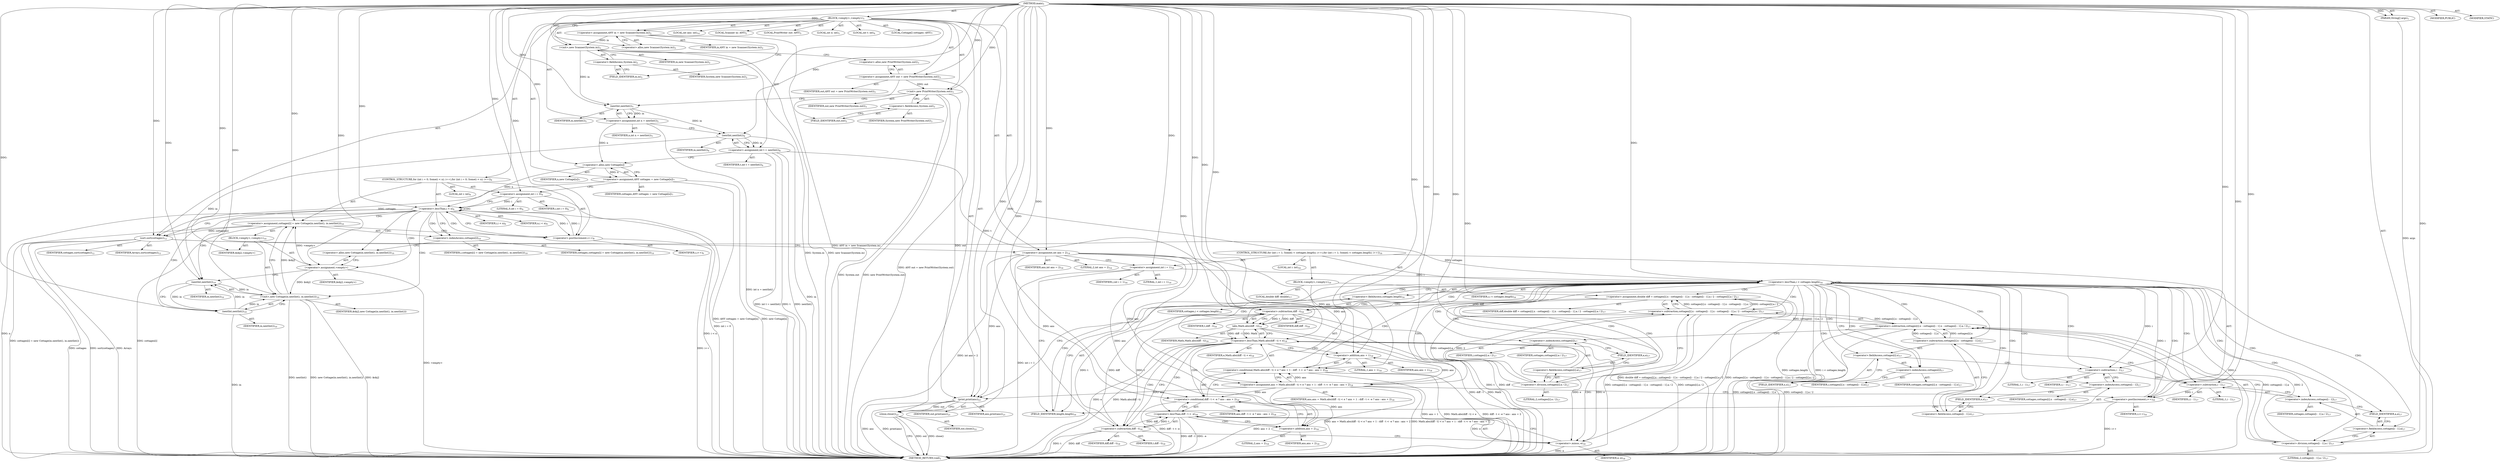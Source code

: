 digraph "main" {  
"21" [label = <(METHOD,main)<SUB>1</SUB>> ]
"22" [label = <(PARAM,String[] args)<SUB>1</SUB>> ]
"23" [label = <(BLOCK,&lt;empty&gt;,&lt;empty&gt;)<SUB>1</SUB>> ]
"4" [label = <(LOCAL,Scanner in: ANY)<SUB>2</SUB>> ]
"24" [label = <(&lt;operator&gt;.assignment,ANY in = new Scanner(System.in))<SUB>2</SUB>> ]
"25" [label = <(IDENTIFIER,in,ANY in = new Scanner(System.in))<SUB>2</SUB>> ]
"26" [label = <(&lt;operator&gt;.alloc,new Scanner(System.in))<SUB>2</SUB>> ]
"27" [label = <(&lt;init&gt;,new Scanner(System.in))<SUB>2</SUB>> ]
"3" [label = <(IDENTIFIER,in,new Scanner(System.in))<SUB>2</SUB>> ]
"28" [label = <(&lt;operator&gt;.fieldAccess,System.in)<SUB>2</SUB>> ]
"29" [label = <(IDENTIFIER,System,new Scanner(System.in))<SUB>2</SUB>> ]
"30" [label = <(FIELD_IDENTIFIER,in,in)<SUB>2</SUB>> ]
"6" [label = <(LOCAL,PrintWriter out: ANY)<SUB>3</SUB>> ]
"31" [label = <(&lt;operator&gt;.assignment,ANY out = new PrintWriter(System.out))<SUB>3</SUB>> ]
"32" [label = <(IDENTIFIER,out,ANY out = new PrintWriter(System.out))<SUB>3</SUB>> ]
"33" [label = <(&lt;operator&gt;.alloc,new PrintWriter(System.out))<SUB>3</SUB>> ]
"34" [label = <(&lt;init&gt;,new PrintWriter(System.out))<SUB>3</SUB>> ]
"5" [label = <(IDENTIFIER,out,new PrintWriter(System.out))<SUB>3</SUB>> ]
"35" [label = <(&lt;operator&gt;.fieldAccess,System.out)<SUB>3</SUB>> ]
"36" [label = <(IDENTIFIER,System,new PrintWriter(System.out))<SUB>3</SUB>> ]
"37" [label = <(FIELD_IDENTIFIER,out,out)<SUB>3</SUB>> ]
"38" [label = <(LOCAL,int n: int)<SUB>5</SUB>> ]
"39" [label = <(&lt;operator&gt;.assignment,int n = nextInt())<SUB>5</SUB>> ]
"40" [label = <(IDENTIFIER,n,int n = nextInt())<SUB>5</SUB>> ]
"41" [label = <(nextInt,nextInt())<SUB>5</SUB>> ]
"42" [label = <(IDENTIFIER,in,nextInt())<SUB>5</SUB>> ]
"43" [label = <(LOCAL,int t: int)<SUB>6</SUB>> ]
"44" [label = <(&lt;operator&gt;.assignment,int t = nextInt())<SUB>6</SUB>> ]
"45" [label = <(IDENTIFIER,t,int t = nextInt())<SUB>6</SUB>> ]
"46" [label = <(nextInt,nextInt())<SUB>6</SUB>> ]
"47" [label = <(IDENTIFIER,in,nextInt())<SUB>6</SUB>> ]
"48" [label = <(LOCAL,Cottage[] cottages: ANY)<SUB>7</SUB>> ]
"49" [label = <(&lt;operator&gt;.assignment,ANY cottages = new Cottage[n])<SUB>7</SUB>> ]
"50" [label = <(IDENTIFIER,cottages,ANY cottages = new Cottage[n])<SUB>7</SUB>> ]
"51" [label = <(&lt;operator&gt;.alloc,new Cottage[n])> ]
"52" [label = <(IDENTIFIER,n,new Cottage[n])<SUB>7</SUB>> ]
"53" [label = <(CONTROL_STRUCTURE,for (int i = 0; Some(i &lt; n); i++),for (int i = 0; Some(i &lt; n); i++))<SUB>9</SUB>> ]
"54" [label = <(LOCAL,int i: int)<SUB>9</SUB>> ]
"55" [label = <(&lt;operator&gt;.assignment,int i = 0)<SUB>9</SUB>> ]
"56" [label = <(IDENTIFIER,i,int i = 0)<SUB>9</SUB>> ]
"57" [label = <(LITERAL,0,int i = 0)<SUB>9</SUB>> ]
"58" [label = <(&lt;operator&gt;.lessThan,i &lt; n)<SUB>9</SUB>> ]
"59" [label = <(IDENTIFIER,i,i &lt; n)<SUB>9</SUB>> ]
"60" [label = <(IDENTIFIER,n,i &lt; n)<SUB>9</SUB>> ]
"61" [label = <(&lt;operator&gt;.postIncrement,i++)<SUB>9</SUB>> ]
"62" [label = <(IDENTIFIER,i,i++)<SUB>9</SUB>> ]
"63" [label = <(&lt;operator&gt;.assignment,cottages[i] = new Cottage(in.nextInt(), in.nextInt()))<SUB>10</SUB>> ]
"64" [label = <(&lt;operator&gt;.indexAccess,cottages[i])<SUB>10</SUB>> ]
"65" [label = <(IDENTIFIER,cottages,cottages[i] = new Cottage(in.nextInt(), in.nextInt()))<SUB>10</SUB>> ]
"66" [label = <(IDENTIFIER,i,cottages[i] = new Cottage(in.nextInt(), in.nextInt()))<SUB>10</SUB>> ]
"67" [label = <(BLOCK,&lt;empty&gt;,&lt;empty&gt;)<SUB>10</SUB>> ]
"68" [label = <(&lt;operator&gt;.assignment,&lt;empty&gt;)> ]
"69" [label = <(IDENTIFIER,$obj2,&lt;empty&gt;)> ]
"70" [label = <(&lt;operator&gt;.alloc,new Cottage(in.nextInt(), in.nextInt()))<SUB>10</SUB>> ]
"71" [label = <(&lt;init&gt;,new Cottage(in.nextInt(), in.nextInt()))<SUB>10</SUB>> ]
"72" [label = <(IDENTIFIER,$obj2,new Cottage(in.nextInt(), in.nextInt()))> ]
"73" [label = <(nextInt,nextInt())<SUB>10</SUB>> ]
"74" [label = <(IDENTIFIER,in,nextInt())<SUB>10</SUB>> ]
"75" [label = <(nextInt,nextInt())<SUB>10</SUB>> ]
"76" [label = <(IDENTIFIER,in,nextInt())<SUB>10</SUB>> ]
"77" [label = <(IDENTIFIER,$obj2,&lt;empty&gt;)> ]
"78" [label = <(sort,sort(cottages))<SUB>12</SUB>> ]
"79" [label = <(IDENTIFIER,Arrays,sort(cottages))<SUB>12</SUB>> ]
"80" [label = <(IDENTIFIER,cottages,sort(cottages))<SUB>12</SUB>> ]
"81" [label = <(LOCAL,int ans: int)<SUB>14</SUB>> ]
"82" [label = <(&lt;operator&gt;.assignment,int ans = 2)<SUB>14</SUB>> ]
"83" [label = <(IDENTIFIER,ans,int ans = 2)<SUB>14</SUB>> ]
"84" [label = <(LITERAL,2,int ans = 2)<SUB>14</SUB>> ]
"85" [label = <(CONTROL_STRUCTURE,for (int i = 1; Some(i &lt; cottages.length); i++),for (int i = 1; Some(i &lt; cottages.length); i++))<SUB>16</SUB>> ]
"86" [label = <(LOCAL,int i: int)<SUB>16</SUB>> ]
"87" [label = <(&lt;operator&gt;.assignment,int i = 1)<SUB>16</SUB>> ]
"88" [label = <(IDENTIFIER,i,int i = 1)<SUB>16</SUB>> ]
"89" [label = <(LITERAL,1,int i = 1)<SUB>16</SUB>> ]
"90" [label = <(&lt;operator&gt;.lessThan,i &lt; cottages.length)<SUB>16</SUB>> ]
"91" [label = <(IDENTIFIER,i,i &lt; cottages.length)<SUB>16</SUB>> ]
"92" [label = <(&lt;operator&gt;.fieldAccess,cottages.length)<SUB>16</SUB>> ]
"93" [label = <(IDENTIFIER,cottages,i &lt; cottages.length)<SUB>16</SUB>> ]
"94" [label = <(FIELD_IDENTIFIER,length,length)<SUB>16</SUB>> ]
"95" [label = <(&lt;operator&gt;.postIncrement,i++)<SUB>16</SUB>> ]
"96" [label = <(IDENTIFIER,i,i++)<SUB>16</SUB>> ]
"97" [label = <(BLOCK,&lt;empty&gt;,&lt;empty&gt;)<SUB>16</SUB>> ]
"98" [label = <(LOCAL,double diff: double)<SUB>17</SUB>> ]
"99" [label = <(&lt;operator&gt;.assignment,double diff = cottages[i].x - cottages[i - 1].x - cottages[i - 1].a / 2 - cottages[i].a / 2)<SUB>17</SUB>> ]
"100" [label = <(IDENTIFIER,diff,double diff = cottages[i].x - cottages[i - 1].x - cottages[i - 1].a / 2 - cottages[i].a / 2)<SUB>17</SUB>> ]
"101" [label = <(&lt;operator&gt;.subtraction,cottages[i].x - cottages[i - 1].x - cottages[i - 1].a / 2 - cottages[i].a / 2)<SUB>17</SUB>> ]
"102" [label = <(&lt;operator&gt;.subtraction,cottages[i].x - cottages[i - 1].x - cottages[i - 1].a / 2)<SUB>17</SUB>> ]
"103" [label = <(&lt;operator&gt;.subtraction,cottages[i].x - cottages[i - 1].x)<SUB>17</SUB>> ]
"104" [label = <(&lt;operator&gt;.fieldAccess,cottages[i].x)<SUB>17</SUB>> ]
"105" [label = <(&lt;operator&gt;.indexAccess,cottages[i])<SUB>17</SUB>> ]
"106" [label = <(IDENTIFIER,cottages,cottages[i].x - cottages[i - 1].x)<SUB>17</SUB>> ]
"107" [label = <(IDENTIFIER,i,cottages[i].x - cottages[i - 1].x)<SUB>17</SUB>> ]
"108" [label = <(FIELD_IDENTIFIER,x,x)<SUB>17</SUB>> ]
"109" [label = <(&lt;operator&gt;.fieldAccess,cottages[i - 1].x)<SUB>17</SUB>> ]
"110" [label = <(&lt;operator&gt;.indexAccess,cottages[i - 1])<SUB>17</SUB>> ]
"111" [label = <(IDENTIFIER,cottages,cottages[i].x - cottages[i - 1].x)<SUB>17</SUB>> ]
"112" [label = <(&lt;operator&gt;.subtraction,i - 1)<SUB>17</SUB>> ]
"113" [label = <(IDENTIFIER,i,i - 1)<SUB>17</SUB>> ]
"114" [label = <(LITERAL,1,i - 1)<SUB>17</SUB>> ]
"115" [label = <(FIELD_IDENTIFIER,x,x)<SUB>17</SUB>> ]
"116" [label = <(&lt;operator&gt;.division,cottages[i - 1].a / 2)<SUB>17</SUB>> ]
"117" [label = <(&lt;operator&gt;.fieldAccess,cottages[i - 1].a)<SUB>17</SUB>> ]
"118" [label = <(&lt;operator&gt;.indexAccess,cottages[i - 1])<SUB>17</SUB>> ]
"119" [label = <(IDENTIFIER,cottages,cottages[i - 1].a / 2)<SUB>17</SUB>> ]
"120" [label = <(&lt;operator&gt;.subtraction,i - 1)<SUB>17</SUB>> ]
"121" [label = <(IDENTIFIER,i,i - 1)<SUB>17</SUB>> ]
"122" [label = <(LITERAL,1,i - 1)<SUB>17</SUB>> ]
"123" [label = <(FIELD_IDENTIFIER,a,a)<SUB>17</SUB>> ]
"124" [label = <(LITERAL,2,cottages[i - 1].a / 2)<SUB>17</SUB>> ]
"125" [label = <(&lt;operator&gt;.division,cottages[i].a / 2)<SUB>17</SUB>> ]
"126" [label = <(&lt;operator&gt;.fieldAccess,cottages[i].a)<SUB>17</SUB>> ]
"127" [label = <(&lt;operator&gt;.indexAccess,cottages[i])<SUB>17</SUB>> ]
"128" [label = <(IDENTIFIER,cottages,cottages[i].a / 2)<SUB>17</SUB>> ]
"129" [label = <(IDENTIFIER,i,cottages[i].a / 2)<SUB>17</SUB>> ]
"130" [label = <(FIELD_IDENTIFIER,a,a)<SUB>17</SUB>> ]
"131" [label = <(LITERAL,2,cottages[i].a / 2)<SUB>17</SUB>> ]
"132" [label = <(&lt;operator&gt;.assignment,ans = Math.abs(diff - t) &lt; e ? ans + 1 : diff - t &lt; -e ? ans : ans + 2)<SUB>18</SUB>> ]
"133" [label = <(IDENTIFIER,ans,ans = Math.abs(diff - t) &lt; e ? ans + 1 : diff - t &lt; -e ? ans : ans + 2)<SUB>18</SUB>> ]
"134" [label = <(&lt;operator&gt;.conditional,Math.abs(diff - t) &lt; e ? ans + 1 : diff - t &lt; -e ? ans : ans + 2)<SUB>18</SUB>> ]
"135" [label = <(&lt;operator&gt;.lessThan,Math.abs(diff - t) &lt; e)<SUB>18</SUB>> ]
"136" [label = <(abs,Math.abs(diff - t))<SUB>18</SUB>> ]
"137" [label = <(IDENTIFIER,Math,Math.abs(diff - t))<SUB>18</SUB>> ]
"138" [label = <(&lt;operator&gt;.subtraction,diff - t)<SUB>18</SUB>> ]
"139" [label = <(IDENTIFIER,diff,diff - t)<SUB>18</SUB>> ]
"140" [label = <(IDENTIFIER,t,diff - t)<SUB>18</SUB>> ]
"141" [label = <(IDENTIFIER,e,Math.abs(diff - t) &lt; e)<SUB>18</SUB>> ]
"142" [label = <(&lt;operator&gt;.addition,ans + 1)<SUB>18</SUB>> ]
"143" [label = <(IDENTIFIER,ans,ans + 1)<SUB>18</SUB>> ]
"144" [label = <(LITERAL,1,ans + 1)<SUB>18</SUB>> ]
"145" [label = <(&lt;operator&gt;.conditional,diff - t &lt; -e ? ans : ans + 2)<SUB>18</SUB>> ]
"146" [label = <(&lt;operator&gt;.lessThan,diff - t &lt; -e)<SUB>18</SUB>> ]
"147" [label = <(&lt;operator&gt;.subtraction,diff - t)<SUB>18</SUB>> ]
"148" [label = <(IDENTIFIER,diff,diff - t)<SUB>18</SUB>> ]
"149" [label = <(IDENTIFIER,t,diff - t)<SUB>18</SUB>> ]
"150" [label = <(&lt;operator&gt;.minus,-e)<SUB>18</SUB>> ]
"151" [label = <(IDENTIFIER,e,-e)<SUB>18</SUB>> ]
"152" [label = <(IDENTIFIER,ans,diff - t &lt; -e ? ans : ans + 2)<SUB>18</SUB>> ]
"153" [label = <(&lt;operator&gt;.addition,ans + 2)<SUB>18</SUB>> ]
"154" [label = <(IDENTIFIER,ans,ans + 2)<SUB>18</SUB>> ]
"155" [label = <(LITERAL,2,ans + 2)<SUB>18</SUB>> ]
"156" [label = <(print,print(ans))<SUB>21</SUB>> ]
"157" [label = <(IDENTIFIER,out,print(ans))<SUB>21</SUB>> ]
"158" [label = <(IDENTIFIER,ans,print(ans))<SUB>21</SUB>> ]
"159" [label = <(close,close())<SUB>22</SUB>> ]
"160" [label = <(IDENTIFIER,out,close())<SUB>22</SUB>> ]
"161" [label = <(MODIFIER,PUBLIC)> ]
"162" [label = <(MODIFIER,STATIC)> ]
"163" [label = <(METHOD_RETURN,void)<SUB>1</SUB>> ]
  "21" -> "22"  [ label = "AST: "] 
  "21" -> "23"  [ label = "AST: "] 
  "21" -> "161"  [ label = "AST: "] 
  "21" -> "162"  [ label = "AST: "] 
  "21" -> "163"  [ label = "AST: "] 
  "23" -> "4"  [ label = "AST: "] 
  "23" -> "24"  [ label = "AST: "] 
  "23" -> "27"  [ label = "AST: "] 
  "23" -> "6"  [ label = "AST: "] 
  "23" -> "31"  [ label = "AST: "] 
  "23" -> "34"  [ label = "AST: "] 
  "23" -> "38"  [ label = "AST: "] 
  "23" -> "39"  [ label = "AST: "] 
  "23" -> "43"  [ label = "AST: "] 
  "23" -> "44"  [ label = "AST: "] 
  "23" -> "48"  [ label = "AST: "] 
  "23" -> "49"  [ label = "AST: "] 
  "23" -> "53"  [ label = "AST: "] 
  "23" -> "78"  [ label = "AST: "] 
  "23" -> "81"  [ label = "AST: "] 
  "23" -> "82"  [ label = "AST: "] 
  "23" -> "85"  [ label = "AST: "] 
  "23" -> "156"  [ label = "AST: "] 
  "23" -> "159"  [ label = "AST: "] 
  "24" -> "25"  [ label = "AST: "] 
  "24" -> "26"  [ label = "AST: "] 
  "27" -> "3"  [ label = "AST: "] 
  "27" -> "28"  [ label = "AST: "] 
  "28" -> "29"  [ label = "AST: "] 
  "28" -> "30"  [ label = "AST: "] 
  "31" -> "32"  [ label = "AST: "] 
  "31" -> "33"  [ label = "AST: "] 
  "34" -> "5"  [ label = "AST: "] 
  "34" -> "35"  [ label = "AST: "] 
  "35" -> "36"  [ label = "AST: "] 
  "35" -> "37"  [ label = "AST: "] 
  "39" -> "40"  [ label = "AST: "] 
  "39" -> "41"  [ label = "AST: "] 
  "41" -> "42"  [ label = "AST: "] 
  "44" -> "45"  [ label = "AST: "] 
  "44" -> "46"  [ label = "AST: "] 
  "46" -> "47"  [ label = "AST: "] 
  "49" -> "50"  [ label = "AST: "] 
  "49" -> "51"  [ label = "AST: "] 
  "51" -> "52"  [ label = "AST: "] 
  "53" -> "54"  [ label = "AST: "] 
  "53" -> "55"  [ label = "AST: "] 
  "53" -> "58"  [ label = "AST: "] 
  "53" -> "61"  [ label = "AST: "] 
  "53" -> "63"  [ label = "AST: "] 
  "55" -> "56"  [ label = "AST: "] 
  "55" -> "57"  [ label = "AST: "] 
  "58" -> "59"  [ label = "AST: "] 
  "58" -> "60"  [ label = "AST: "] 
  "61" -> "62"  [ label = "AST: "] 
  "63" -> "64"  [ label = "AST: "] 
  "63" -> "67"  [ label = "AST: "] 
  "64" -> "65"  [ label = "AST: "] 
  "64" -> "66"  [ label = "AST: "] 
  "67" -> "68"  [ label = "AST: "] 
  "67" -> "71"  [ label = "AST: "] 
  "67" -> "77"  [ label = "AST: "] 
  "68" -> "69"  [ label = "AST: "] 
  "68" -> "70"  [ label = "AST: "] 
  "71" -> "72"  [ label = "AST: "] 
  "71" -> "73"  [ label = "AST: "] 
  "71" -> "75"  [ label = "AST: "] 
  "73" -> "74"  [ label = "AST: "] 
  "75" -> "76"  [ label = "AST: "] 
  "78" -> "79"  [ label = "AST: "] 
  "78" -> "80"  [ label = "AST: "] 
  "82" -> "83"  [ label = "AST: "] 
  "82" -> "84"  [ label = "AST: "] 
  "85" -> "86"  [ label = "AST: "] 
  "85" -> "87"  [ label = "AST: "] 
  "85" -> "90"  [ label = "AST: "] 
  "85" -> "95"  [ label = "AST: "] 
  "85" -> "97"  [ label = "AST: "] 
  "87" -> "88"  [ label = "AST: "] 
  "87" -> "89"  [ label = "AST: "] 
  "90" -> "91"  [ label = "AST: "] 
  "90" -> "92"  [ label = "AST: "] 
  "92" -> "93"  [ label = "AST: "] 
  "92" -> "94"  [ label = "AST: "] 
  "95" -> "96"  [ label = "AST: "] 
  "97" -> "98"  [ label = "AST: "] 
  "97" -> "99"  [ label = "AST: "] 
  "97" -> "132"  [ label = "AST: "] 
  "99" -> "100"  [ label = "AST: "] 
  "99" -> "101"  [ label = "AST: "] 
  "101" -> "102"  [ label = "AST: "] 
  "101" -> "125"  [ label = "AST: "] 
  "102" -> "103"  [ label = "AST: "] 
  "102" -> "116"  [ label = "AST: "] 
  "103" -> "104"  [ label = "AST: "] 
  "103" -> "109"  [ label = "AST: "] 
  "104" -> "105"  [ label = "AST: "] 
  "104" -> "108"  [ label = "AST: "] 
  "105" -> "106"  [ label = "AST: "] 
  "105" -> "107"  [ label = "AST: "] 
  "109" -> "110"  [ label = "AST: "] 
  "109" -> "115"  [ label = "AST: "] 
  "110" -> "111"  [ label = "AST: "] 
  "110" -> "112"  [ label = "AST: "] 
  "112" -> "113"  [ label = "AST: "] 
  "112" -> "114"  [ label = "AST: "] 
  "116" -> "117"  [ label = "AST: "] 
  "116" -> "124"  [ label = "AST: "] 
  "117" -> "118"  [ label = "AST: "] 
  "117" -> "123"  [ label = "AST: "] 
  "118" -> "119"  [ label = "AST: "] 
  "118" -> "120"  [ label = "AST: "] 
  "120" -> "121"  [ label = "AST: "] 
  "120" -> "122"  [ label = "AST: "] 
  "125" -> "126"  [ label = "AST: "] 
  "125" -> "131"  [ label = "AST: "] 
  "126" -> "127"  [ label = "AST: "] 
  "126" -> "130"  [ label = "AST: "] 
  "127" -> "128"  [ label = "AST: "] 
  "127" -> "129"  [ label = "AST: "] 
  "132" -> "133"  [ label = "AST: "] 
  "132" -> "134"  [ label = "AST: "] 
  "134" -> "135"  [ label = "AST: "] 
  "134" -> "142"  [ label = "AST: "] 
  "134" -> "145"  [ label = "AST: "] 
  "135" -> "136"  [ label = "AST: "] 
  "135" -> "141"  [ label = "AST: "] 
  "136" -> "137"  [ label = "AST: "] 
  "136" -> "138"  [ label = "AST: "] 
  "138" -> "139"  [ label = "AST: "] 
  "138" -> "140"  [ label = "AST: "] 
  "142" -> "143"  [ label = "AST: "] 
  "142" -> "144"  [ label = "AST: "] 
  "145" -> "146"  [ label = "AST: "] 
  "145" -> "152"  [ label = "AST: "] 
  "145" -> "153"  [ label = "AST: "] 
  "146" -> "147"  [ label = "AST: "] 
  "146" -> "150"  [ label = "AST: "] 
  "147" -> "148"  [ label = "AST: "] 
  "147" -> "149"  [ label = "AST: "] 
  "150" -> "151"  [ label = "AST: "] 
  "153" -> "154"  [ label = "AST: "] 
  "153" -> "155"  [ label = "AST: "] 
  "156" -> "157"  [ label = "AST: "] 
  "156" -> "158"  [ label = "AST: "] 
  "159" -> "160"  [ label = "AST: "] 
  "24" -> "30"  [ label = "CFG: "] 
  "27" -> "33"  [ label = "CFG: "] 
  "31" -> "37"  [ label = "CFG: "] 
  "34" -> "41"  [ label = "CFG: "] 
  "39" -> "46"  [ label = "CFG: "] 
  "44" -> "51"  [ label = "CFG: "] 
  "49" -> "55"  [ label = "CFG: "] 
  "78" -> "82"  [ label = "CFG: "] 
  "82" -> "87"  [ label = "CFG: "] 
  "156" -> "159"  [ label = "CFG: "] 
  "159" -> "163"  [ label = "CFG: "] 
  "26" -> "24"  [ label = "CFG: "] 
  "28" -> "27"  [ label = "CFG: "] 
  "33" -> "31"  [ label = "CFG: "] 
  "35" -> "34"  [ label = "CFG: "] 
  "41" -> "39"  [ label = "CFG: "] 
  "46" -> "44"  [ label = "CFG: "] 
  "51" -> "49"  [ label = "CFG: "] 
  "55" -> "58"  [ label = "CFG: "] 
  "58" -> "64"  [ label = "CFG: "] 
  "58" -> "78"  [ label = "CFG: "] 
  "61" -> "58"  [ label = "CFG: "] 
  "63" -> "61"  [ label = "CFG: "] 
  "87" -> "94"  [ label = "CFG: "] 
  "90" -> "105"  [ label = "CFG: "] 
  "90" -> "156"  [ label = "CFG: "] 
  "95" -> "94"  [ label = "CFG: "] 
  "30" -> "28"  [ label = "CFG: "] 
  "37" -> "35"  [ label = "CFG: "] 
  "64" -> "70"  [ label = "CFG: "] 
  "92" -> "90"  [ label = "CFG: "] 
  "99" -> "138"  [ label = "CFG: "] 
  "132" -> "95"  [ label = "CFG: "] 
  "68" -> "73"  [ label = "CFG: "] 
  "71" -> "63"  [ label = "CFG: "] 
  "94" -> "92"  [ label = "CFG: "] 
  "101" -> "99"  [ label = "CFG: "] 
  "134" -> "132"  [ label = "CFG: "] 
  "70" -> "68"  [ label = "CFG: "] 
  "73" -> "75"  [ label = "CFG: "] 
  "75" -> "71"  [ label = "CFG: "] 
  "102" -> "127"  [ label = "CFG: "] 
  "125" -> "101"  [ label = "CFG: "] 
  "135" -> "142"  [ label = "CFG: "] 
  "135" -> "147"  [ label = "CFG: "] 
  "142" -> "134"  [ label = "CFG: "] 
  "145" -> "134"  [ label = "CFG: "] 
  "103" -> "120"  [ label = "CFG: "] 
  "116" -> "102"  [ label = "CFG: "] 
  "126" -> "125"  [ label = "CFG: "] 
  "136" -> "135"  [ label = "CFG: "] 
  "146" -> "145"  [ label = "CFG: "] 
  "146" -> "153"  [ label = "CFG: "] 
  "153" -> "145"  [ label = "CFG: "] 
  "104" -> "112"  [ label = "CFG: "] 
  "109" -> "103"  [ label = "CFG: "] 
  "117" -> "116"  [ label = "CFG: "] 
  "127" -> "130"  [ label = "CFG: "] 
  "130" -> "126"  [ label = "CFG: "] 
  "138" -> "136"  [ label = "CFG: "] 
  "147" -> "150"  [ label = "CFG: "] 
  "150" -> "146"  [ label = "CFG: "] 
  "105" -> "108"  [ label = "CFG: "] 
  "108" -> "104"  [ label = "CFG: "] 
  "110" -> "115"  [ label = "CFG: "] 
  "115" -> "109"  [ label = "CFG: "] 
  "118" -> "123"  [ label = "CFG: "] 
  "123" -> "117"  [ label = "CFG: "] 
  "112" -> "110"  [ label = "CFG: "] 
  "120" -> "118"  [ label = "CFG: "] 
  "21" -> "26"  [ label = "CFG: "] 
  "22" -> "163"  [ label = "DDG: args"] 
  "24" -> "163"  [ label = "DDG: ANY in = new Scanner(System.in)"] 
  "27" -> "163"  [ label = "DDG: System.in"] 
  "27" -> "163"  [ label = "DDG: new Scanner(System.in)"] 
  "31" -> "163"  [ label = "DDG: ANY out = new PrintWriter(System.out)"] 
  "34" -> "163"  [ label = "DDG: System.out"] 
  "34" -> "163"  [ label = "DDG: new PrintWriter(System.out)"] 
  "39" -> "163"  [ label = "DDG: int n = nextInt()"] 
  "44" -> "163"  [ label = "DDG: t"] 
  "46" -> "163"  [ label = "DDG: in"] 
  "44" -> "163"  [ label = "DDG: nextInt()"] 
  "44" -> "163"  [ label = "DDG: int t = nextInt()"] 
  "49" -> "163"  [ label = "DDG: new Cottage[n]"] 
  "49" -> "163"  [ label = "DDG: ANY cottages = new Cottage[n]"] 
  "55" -> "163"  [ label = "DDG: int i = 0"] 
  "58" -> "163"  [ label = "DDG: n"] 
  "58" -> "163"  [ label = "DDG: i &lt; n"] 
  "78" -> "163"  [ label = "DDG: cottages"] 
  "78" -> "163"  [ label = "DDG: sort(cottages)"] 
  "82" -> "163"  [ label = "DDG: int ans = 2"] 
  "87" -> "163"  [ label = "DDG: int i = 1"] 
  "90" -> "163"  [ label = "DDG: i"] 
  "90" -> "163"  [ label = "DDG: cottages.length"] 
  "90" -> "163"  [ label = "DDG: i &lt; cottages.length"] 
  "156" -> "163"  [ label = "DDG: ans"] 
  "156" -> "163"  [ label = "DDG: print(ans)"] 
  "159" -> "163"  [ label = "DDG: out"] 
  "159" -> "163"  [ label = "DDG: close()"] 
  "102" -> "163"  [ label = "DDG: cottages[i].x - cottages[i - 1].x"] 
  "102" -> "163"  [ label = "DDG: cottages[i - 1].a / 2"] 
  "101" -> "163"  [ label = "DDG: cottages[i].x - cottages[i - 1].x - cottages[i - 1].a / 2"] 
  "101" -> "163"  [ label = "DDG: cottages[i].a / 2"] 
  "99" -> "163"  [ label = "DDG: cottages[i].x - cottages[i - 1].x - cottages[i - 1].a / 2 - cottages[i].a / 2"] 
  "99" -> "163"  [ label = "DDG: double diff = cottages[i].x - cottages[i - 1].x - cottages[i - 1].a / 2 - cottages[i].a / 2"] 
  "138" -> "163"  [ label = "DDG: diff"] 
  "138" -> "163"  [ label = "DDG: t"] 
  "136" -> "163"  [ label = "DDG: diff - t"] 
  "135" -> "163"  [ label = "DDG: Math.abs(diff - t)"] 
  "135" -> "163"  [ label = "DDG: e"] 
  "134" -> "163"  [ label = "DDG: Math.abs(diff - t) &lt; e"] 
  "147" -> "163"  [ label = "DDG: diff"] 
  "147" -> "163"  [ label = "DDG: t"] 
  "146" -> "163"  [ label = "DDG: diff - t"] 
  "150" -> "163"  [ label = "DDG: e"] 
  "146" -> "163"  [ label = "DDG: -e"] 
  "145" -> "163"  [ label = "DDG: diff - t &lt; -e"] 
  "145" -> "163"  [ label = "DDG: ans + 2"] 
  "134" -> "163"  [ label = "DDG: diff - t &lt; -e ? ans : ans + 2"] 
  "134" -> "163"  [ label = "DDG: ans + 1"] 
  "132" -> "163"  [ label = "DDG: Math.abs(diff - t) &lt; e ? ans + 1 : diff - t &lt; -e ? ans : ans + 2"] 
  "132" -> "163"  [ label = "DDG: ans = Math.abs(diff - t) &lt; e ? ans + 1 : diff - t &lt; -e ? ans : ans + 2"] 
  "95" -> "163"  [ label = "DDG: i++"] 
  "63" -> "163"  [ label = "DDG: cottages[i]"] 
  "68" -> "163"  [ label = "DDG: &lt;empty&gt;"] 
  "71" -> "163"  [ label = "DDG: $obj2"] 
  "71" -> "163"  [ label = "DDG: nextInt()"] 
  "75" -> "163"  [ label = "DDG: in"] 
  "71" -> "163"  [ label = "DDG: new Cottage(in.nextInt(), in.nextInt())"] 
  "63" -> "163"  [ label = "DDG: cottages[i] = new Cottage(in.nextInt(), in.nextInt())"] 
  "61" -> "163"  [ label = "DDG: i++"] 
  "78" -> "163"  [ label = "DDG: Arrays"] 
  "136" -> "163"  [ label = "DDG: Math"] 
  "21" -> "22"  [ label = "DDG: "] 
  "21" -> "24"  [ label = "DDG: "] 
  "21" -> "31"  [ label = "DDG: "] 
  "41" -> "39"  [ label = "DDG: in"] 
  "46" -> "44"  [ label = "DDG: in"] 
  "51" -> "49"  [ label = "DDG: n"] 
  "21" -> "82"  [ label = "DDG: "] 
  "24" -> "27"  [ label = "DDG: in"] 
  "21" -> "27"  [ label = "DDG: "] 
  "31" -> "34"  [ label = "DDG: out"] 
  "21" -> "34"  [ label = "DDG: "] 
  "21" -> "55"  [ label = "DDG: "] 
  "68" -> "63"  [ label = "DDG: &lt;empty&gt;"] 
  "71" -> "63"  [ label = "DDG: $obj2"] 
  "21" -> "63"  [ label = "DDG: "] 
  "21" -> "78"  [ label = "DDG: "] 
  "49" -> "78"  [ label = "DDG: cottages"] 
  "63" -> "78"  [ label = "DDG: cottages[i]"] 
  "21" -> "87"  [ label = "DDG: "] 
  "34" -> "156"  [ label = "DDG: out"] 
  "21" -> "156"  [ label = "DDG: "] 
  "82" -> "156"  [ label = "DDG: ans"] 
  "132" -> "156"  [ label = "DDG: ans"] 
  "156" -> "159"  [ label = "DDG: out"] 
  "21" -> "159"  [ label = "DDG: "] 
  "27" -> "41"  [ label = "DDG: in"] 
  "21" -> "41"  [ label = "DDG: "] 
  "41" -> "46"  [ label = "DDG: in"] 
  "21" -> "46"  [ label = "DDG: "] 
  "39" -> "51"  [ label = "DDG: n"] 
  "21" -> "51"  [ label = "DDG: "] 
  "55" -> "58"  [ label = "DDG: i"] 
  "61" -> "58"  [ label = "DDG: i"] 
  "21" -> "58"  [ label = "DDG: "] 
  "51" -> "58"  [ label = "DDG: n"] 
  "58" -> "61"  [ label = "DDG: i"] 
  "21" -> "61"  [ label = "DDG: "] 
  "87" -> "90"  [ label = "DDG: i"] 
  "95" -> "90"  [ label = "DDG: i"] 
  "21" -> "90"  [ label = "DDG: "] 
  "78" -> "90"  [ label = "DDG: cottages"] 
  "120" -> "95"  [ label = "DDG: i"] 
  "21" -> "95"  [ label = "DDG: "] 
  "101" -> "99"  [ label = "DDG: cottages[i].x - cottages[i - 1].x - cottages[i - 1].a / 2"] 
  "101" -> "99"  [ label = "DDG: cottages[i].a / 2"] 
  "82" -> "132"  [ label = "DDG: ans"] 
  "21" -> "132"  [ label = "DDG: "] 
  "21" -> "68"  [ label = "DDG: "] 
  "21" -> "77"  [ label = "DDG: "] 
  "68" -> "71"  [ label = "DDG: $obj2"] 
  "21" -> "71"  [ label = "DDG: "] 
  "73" -> "71"  [ label = "DDG: in"] 
  "75" -> "71"  [ label = "DDG: in"] 
  "102" -> "101"  [ label = "DDG: cottages[i].x - cottages[i - 1].x"] 
  "102" -> "101"  [ label = "DDG: cottages[i - 1].a / 2"] 
  "125" -> "101"  [ label = "DDG: cottages[i].a"] 
  "125" -> "101"  [ label = "DDG: 2"] 
  "82" -> "134"  [ label = "DDG: ans"] 
  "132" -> "134"  [ label = "DDG: ans"] 
  "21" -> "134"  [ label = "DDG: "] 
  "46" -> "73"  [ label = "DDG: in"] 
  "75" -> "73"  [ label = "DDG: in"] 
  "21" -> "73"  [ label = "DDG: "] 
  "73" -> "75"  [ label = "DDG: in"] 
  "21" -> "75"  [ label = "DDG: "] 
  "103" -> "102"  [ label = "DDG: cottages[i].x"] 
  "103" -> "102"  [ label = "DDG: cottages[i - 1].x"] 
  "116" -> "102"  [ label = "DDG: cottages[i - 1].a"] 
  "116" -> "102"  [ label = "DDG: 2"] 
  "21" -> "125"  [ label = "DDG: "] 
  "136" -> "135"  [ label = "DDG: Math"] 
  "136" -> "135"  [ label = "DDG: diff - t"] 
  "150" -> "135"  [ label = "DDG: e"] 
  "21" -> "135"  [ label = "DDG: "] 
  "82" -> "142"  [ label = "DDG: ans"] 
  "132" -> "142"  [ label = "DDG: ans"] 
  "21" -> "142"  [ label = "DDG: "] 
  "82" -> "145"  [ label = "DDG: ans"] 
  "132" -> "145"  [ label = "DDG: ans"] 
  "21" -> "145"  [ label = "DDG: "] 
  "21" -> "116"  [ label = "DDG: "] 
  "21" -> "136"  [ label = "DDG: "] 
  "138" -> "136"  [ label = "DDG: diff"] 
  "138" -> "136"  [ label = "DDG: t"] 
  "147" -> "146"  [ label = "DDG: diff"] 
  "147" -> "146"  [ label = "DDG: t"] 
  "150" -> "146"  [ label = "DDG: e"] 
  "82" -> "153"  [ label = "DDG: ans"] 
  "132" -> "153"  [ label = "DDG: ans"] 
  "21" -> "153"  [ label = "DDG: "] 
  "99" -> "138"  [ label = "DDG: diff"] 
  "21" -> "138"  [ label = "DDG: "] 
  "44" -> "138"  [ label = "DDG: t"] 
  "147" -> "138"  [ label = "DDG: t"] 
  "138" -> "147"  [ label = "DDG: diff"] 
  "21" -> "147"  [ label = "DDG: "] 
  "138" -> "147"  [ label = "DDG: t"] 
  "135" -> "150"  [ label = "DDG: e"] 
  "21" -> "150"  [ label = "DDG: "] 
  "90" -> "112"  [ label = "DDG: i"] 
  "21" -> "112"  [ label = "DDG: "] 
  "112" -> "120"  [ label = "DDG: i"] 
  "21" -> "120"  [ label = "DDG: "] 
  "58" -> "68"  [ label = "CDG: "] 
  "58" -> "73"  [ label = "CDG: "] 
  "58" -> "64"  [ label = "CDG: "] 
  "58" -> "75"  [ label = "CDG: "] 
  "58" -> "58"  [ label = "CDG: "] 
  "58" -> "61"  [ label = "CDG: "] 
  "58" -> "71"  [ label = "CDG: "] 
  "58" -> "70"  [ label = "CDG: "] 
  "58" -> "63"  [ label = "CDG: "] 
  "90" -> "94"  [ label = "CDG: "] 
  "90" -> "115"  [ label = "CDG: "] 
  "90" -> "120"  [ label = "CDG: "] 
  "90" -> "136"  [ label = "CDG: "] 
  "90" -> "116"  [ label = "CDG: "] 
  "90" -> "99"  [ label = "CDG: "] 
  "90" -> "102"  [ label = "CDG: "] 
  "90" -> "103"  [ label = "CDG: "] 
  "90" -> "132"  [ label = "CDG: "] 
  "90" -> "104"  [ label = "CDG: "] 
  "90" -> "95"  [ label = "CDG: "] 
  "90" -> "92"  [ label = "CDG: "] 
  "90" -> "123"  [ label = "CDG: "] 
  "90" -> "112"  [ label = "CDG: "] 
  "90" -> "134"  [ label = "CDG: "] 
  "90" -> "138"  [ label = "CDG: "] 
  "90" -> "101"  [ label = "CDG: "] 
  "90" -> "90"  [ label = "CDG: "] 
  "90" -> "126"  [ label = "CDG: "] 
  "90" -> "105"  [ label = "CDG: "] 
  "90" -> "130"  [ label = "CDG: "] 
  "90" -> "118"  [ label = "CDG: "] 
  "90" -> "135"  [ label = "CDG: "] 
  "90" -> "110"  [ label = "CDG: "] 
  "90" -> "117"  [ label = "CDG: "] 
  "90" -> "127"  [ label = "CDG: "] 
  "90" -> "108"  [ label = "CDG: "] 
  "90" -> "125"  [ label = "CDG: "] 
  "90" -> "109"  [ label = "CDG: "] 
  "135" -> "145"  [ label = "CDG: "] 
  "135" -> "146"  [ label = "CDG: "] 
  "135" -> "142"  [ label = "CDG: "] 
  "135" -> "150"  [ label = "CDG: "] 
  "135" -> "147"  [ label = "CDG: "] 
  "146" -> "153"  [ label = "CDG: "] 
}
